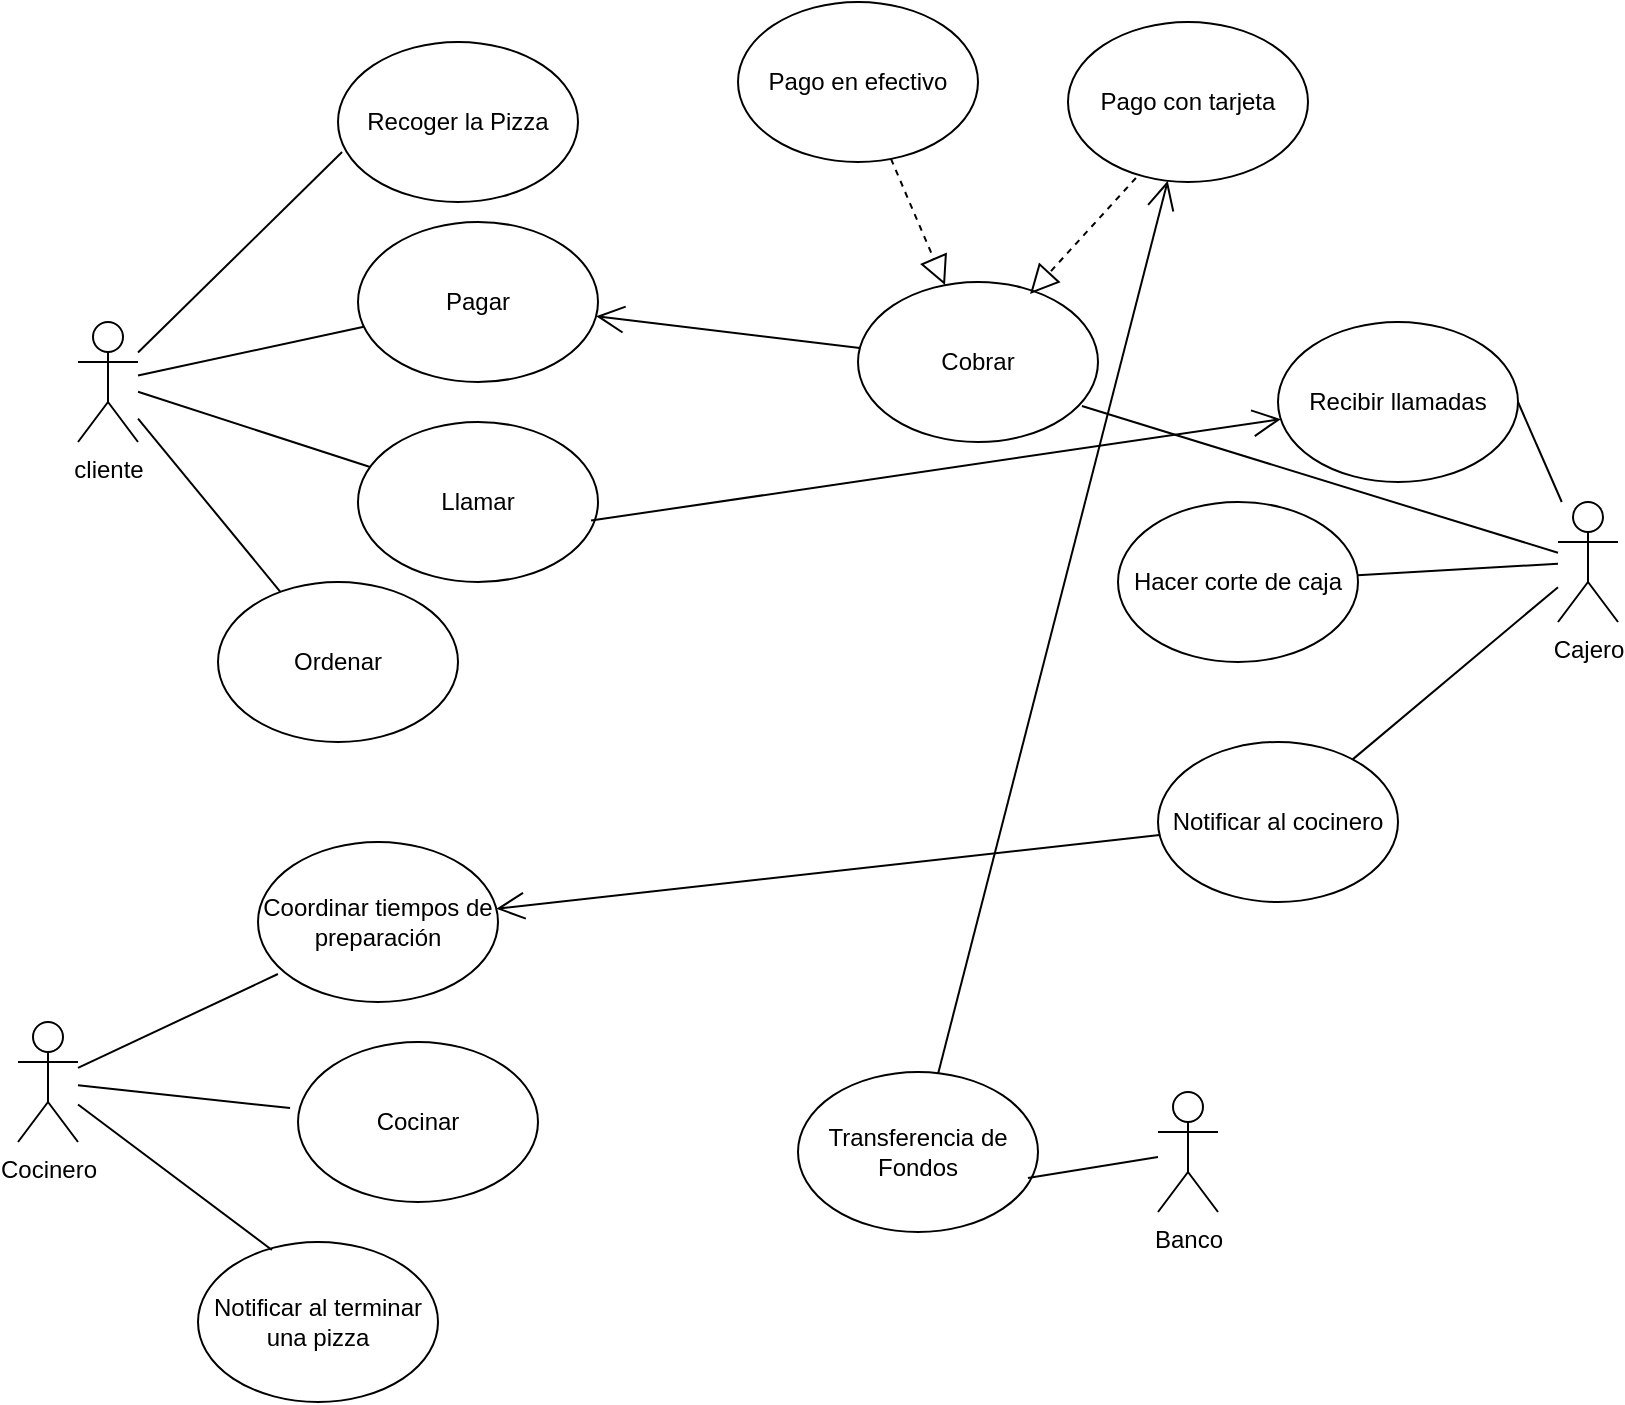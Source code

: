 <mxfile version="22.1.21" type="github">
  <diagram name="Página-1" id="X--nigl0-WGzkR76D9oi">
    <mxGraphModel dx="1018" dy="418" grid="1" gridSize="10" guides="1" tooltips="1" connect="1" arrows="1" fold="1" page="1" pageScale="1" pageWidth="827" pageHeight="1169" math="0" shadow="0">
      <root>
        <mxCell id="0" />
        <mxCell id="1" parent="0" />
        <mxCell id="VK7BP7vXFEG7lASL9OT0-1" value="Banco" style="shape=umlActor;verticalLabelPosition=bottom;verticalAlign=top;html=1;outlineConnect=0;" vertex="1" parent="1">
          <mxGeometry x="640" y="555" width="30" height="60" as="geometry" />
        </mxCell>
        <mxCell id="VK7BP7vXFEG7lASL9OT0-2" value="Cajero" style="shape=umlActor;verticalLabelPosition=bottom;verticalAlign=top;html=1;outlineConnect=0;" vertex="1" parent="1">
          <mxGeometry x="840" y="260" width="30" height="60" as="geometry" />
        </mxCell>
        <mxCell id="VK7BP7vXFEG7lASL9OT0-3" value="Cocinero" style="shape=umlActor;verticalLabelPosition=bottom;verticalAlign=top;html=1;outlineConnect=0;" vertex="1" parent="1">
          <mxGeometry x="70" y="520" width="30" height="60" as="geometry" />
        </mxCell>
        <mxCell id="VK7BP7vXFEG7lASL9OT0-4" value="cliente" style="shape=umlActor;verticalLabelPosition=bottom;verticalAlign=top;html=1;outlineConnect=0;" vertex="1" parent="1">
          <mxGeometry x="100" y="170" width="30" height="60" as="geometry" />
        </mxCell>
        <mxCell id="VK7BP7vXFEG7lASL9OT0-6" value="Pagar" style="ellipse;whiteSpace=wrap;html=1;" vertex="1" parent="1">
          <mxGeometry x="240" y="120" width="120" height="80" as="geometry" />
        </mxCell>
        <mxCell id="VK7BP7vXFEG7lASL9OT0-7" value="Recoger la Pizza" style="ellipse;whiteSpace=wrap;html=1;" vertex="1" parent="1">
          <mxGeometry x="230" y="30" width="120" height="80" as="geometry" />
        </mxCell>
        <mxCell id="VK7BP7vXFEG7lASL9OT0-8" value="Ordenar" style="ellipse;whiteSpace=wrap;html=1;" vertex="1" parent="1">
          <mxGeometry x="170" y="300" width="120" height="80" as="geometry" />
        </mxCell>
        <mxCell id="VK7BP7vXFEG7lASL9OT0-9" value="Transferencia de Fondos" style="ellipse;whiteSpace=wrap;html=1;" vertex="1" parent="1">
          <mxGeometry x="460" y="545" width="120" height="80" as="geometry" />
        </mxCell>
        <mxCell id="VK7BP7vXFEG7lASL9OT0-10" value="Notificar al terminar una pizza" style="ellipse;whiteSpace=wrap;html=1;" vertex="1" parent="1">
          <mxGeometry x="160" y="630" width="120" height="80" as="geometry" />
        </mxCell>
        <mxCell id="VK7BP7vXFEG7lASL9OT0-11" value="Coordinar tiempos de preparación" style="ellipse;whiteSpace=wrap;html=1;" vertex="1" parent="1">
          <mxGeometry x="190" y="430" width="120" height="80" as="geometry" />
        </mxCell>
        <mxCell id="VK7BP7vXFEG7lASL9OT0-12" value="Cocinar" style="ellipse;whiteSpace=wrap;html=1;" vertex="1" parent="1">
          <mxGeometry x="210" y="530" width="120" height="80" as="geometry" />
        </mxCell>
        <mxCell id="VK7BP7vXFEG7lASL9OT0-13" value="Recibir llamadas" style="ellipse;whiteSpace=wrap;html=1;" vertex="1" parent="1">
          <mxGeometry x="700" y="170" width="120" height="80" as="geometry" />
        </mxCell>
        <mxCell id="VK7BP7vXFEG7lASL9OT0-14" value="Cobrar" style="ellipse;whiteSpace=wrap;html=1;" vertex="1" parent="1">
          <mxGeometry x="490" y="150" width="120" height="80" as="geometry" />
        </mxCell>
        <mxCell id="VK7BP7vXFEG7lASL9OT0-15" value="Llamar" style="ellipse;whiteSpace=wrap;html=1;" vertex="1" parent="1">
          <mxGeometry x="240" y="220" width="120" height="80" as="geometry" />
        </mxCell>
        <mxCell id="VK7BP7vXFEG7lASL9OT0-17" value="" style="endArrow=none;html=1;rounded=0;entryX=0.017;entryY=0.688;entryDx=0;entryDy=0;entryPerimeter=0;" edge="1" parent="1" source="VK7BP7vXFEG7lASL9OT0-4" target="VK7BP7vXFEG7lASL9OT0-7">
          <mxGeometry width="50" height="50" relative="1" as="geometry">
            <mxPoint x="390" y="300" as="sourcePoint" />
            <mxPoint x="440" y="250" as="targetPoint" />
          </mxGeometry>
        </mxCell>
        <mxCell id="VK7BP7vXFEG7lASL9OT0-18" value="" style="endArrow=none;html=1;rounded=0;" edge="1" parent="1" source="VK7BP7vXFEG7lASL9OT0-4" target="VK7BP7vXFEG7lASL9OT0-6">
          <mxGeometry width="50" height="50" relative="1" as="geometry">
            <mxPoint x="140" y="195" as="sourcePoint" />
            <mxPoint x="242" y="95" as="targetPoint" />
          </mxGeometry>
        </mxCell>
        <mxCell id="VK7BP7vXFEG7lASL9OT0-19" value="" style="endArrow=none;html=1;rounded=0;" edge="1" parent="1" source="VK7BP7vXFEG7lASL9OT0-4" target="VK7BP7vXFEG7lASL9OT0-8">
          <mxGeometry width="50" height="50" relative="1" as="geometry">
            <mxPoint x="140" y="207" as="sourcePoint" />
            <mxPoint x="253" y="182" as="targetPoint" />
          </mxGeometry>
        </mxCell>
        <mxCell id="VK7BP7vXFEG7lASL9OT0-22" value="" style="endArrow=none;html=1;rounded=0;entryX=0.933;entryY=0.775;entryDx=0;entryDy=0;entryPerimeter=0;" edge="1" parent="1" source="VK7BP7vXFEG7lASL9OT0-2" target="VK7BP7vXFEG7lASL9OT0-14">
          <mxGeometry width="50" height="50" relative="1" as="geometry">
            <mxPoint x="260" y="247" as="sourcePoint" />
            <mxPoint x="373" y="222" as="targetPoint" />
          </mxGeometry>
        </mxCell>
        <mxCell id="VK7BP7vXFEG7lASL9OT0-23" value="" style="endArrow=none;html=1;rounded=0;exitX=0.958;exitY=0.663;exitDx=0;exitDy=0;exitPerimeter=0;" edge="1" parent="1" source="VK7BP7vXFEG7lASL9OT0-9" target="VK7BP7vXFEG7lASL9OT0-1">
          <mxGeometry width="50" height="50" relative="1" as="geometry">
            <mxPoint x="645" y="532" as="sourcePoint" />
            <mxPoint x="710" y="625" as="targetPoint" />
          </mxGeometry>
        </mxCell>
        <mxCell id="VK7BP7vXFEG7lASL9OT0-24" value="" style="endArrow=none;html=1;rounded=0;entryX=0.083;entryY=0.825;entryDx=0;entryDy=0;entryPerimeter=0;" edge="1" parent="1" source="VK7BP7vXFEG7lASL9OT0-3" target="VK7BP7vXFEG7lASL9OT0-11">
          <mxGeometry width="50" height="50" relative="1" as="geometry">
            <mxPoint x="615" y="483" as="sourcePoint" />
            <mxPoint x="670" y="496" as="targetPoint" />
          </mxGeometry>
        </mxCell>
        <mxCell id="VK7BP7vXFEG7lASL9OT0-25" value="" style="endArrow=none;html=1;rounded=0;entryX=-0.033;entryY=0.413;entryDx=0;entryDy=0;entryPerimeter=0;" edge="1" parent="1" source="VK7BP7vXFEG7lASL9OT0-3" target="VK7BP7vXFEG7lASL9OT0-12">
          <mxGeometry width="50" height="50" relative="1" as="geometry">
            <mxPoint x="110" y="553" as="sourcePoint" />
            <mxPoint x="210" y="506" as="targetPoint" />
          </mxGeometry>
        </mxCell>
        <mxCell id="VK7BP7vXFEG7lASL9OT0-26" value="" style="endArrow=none;html=1;rounded=0;entryX=0.308;entryY=0.05;entryDx=0;entryDy=0;entryPerimeter=0;" edge="1" parent="1" source="VK7BP7vXFEG7lASL9OT0-3" target="VK7BP7vXFEG7lASL9OT0-10">
          <mxGeometry width="50" height="50" relative="1" as="geometry">
            <mxPoint x="120" y="563" as="sourcePoint" />
            <mxPoint x="220" y="516" as="targetPoint" />
          </mxGeometry>
        </mxCell>
        <mxCell id="VK7BP7vXFEG7lASL9OT0-27" value="Hacer corte de caja" style="ellipse;whiteSpace=wrap;html=1;" vertex="1" parent="1">
          <mxGeometry x="620" y="260" width="120" height="80" as="geometry" />
        </mxCell>
        <mxCell id="VK7BP7vXFEG7lASL9OT0-28" value="" style="endArrow=none;html=1;rounded=0;entryX=1;entryY=0.5;entryDx=0;entryDy=0;" edge="1" parent="1" source="VK7BP7vXFEG7lASL9OT0-2" target="VK7BP7vXFEG7lASL9OT0-13">
          <mxGeometry width="50" height="50" relative="1" as="geometry">
            <mxPoint x="850" y="288" as="sourcePoint" />
            <mxPoint x="742" y="202" as="targetPoint" />
          </mxGeometry>
        </mxCell>
        <mxCell id="VK7BP7vXFEG7lASL9OT0-29" value="" style="endArrow=none;html=1;rounded=0;" edge="1" parent="1" source="VK7BP7vXFEG7lASL9OT0-2" target="VK7BP7vXFEG7lASL9OT0-27">
          <mxGeometry width="50" height="50" relative="1" as="geometry">
            <mxPoint x="860" y="298" as="sourcePoint" />
            <mxPoint x="752" y="212" as="targetPoint" />
          </mxGeometry>
        </mxCell>
        <mxCell id="VK7BP7vXFEG7lASL9OT0-30" value="" style="endArrow=block;dashed=1;endFill=0;endSize=12;html=1;rounded=0;" edge="1" parent="1" source="VK7BP7vXFEG7lASL9OT0-32" target="VK7BP7vXFEG7lASL9OT0-14">
          <mxGeometry width="160" relative="1" as="geometry">
            <mxPoint x="546" y="86" as="sourcePoint" />
            <mxPoint x="645" y="40" as="targetPoint" />
          </mxGeometry>
        </mxCell>
        <mxCell id="VK7BP7vXFEG7lASL9OT0-31" value="" style="endArrow=block;dashed=1;endFill=0;endSize=12;html=1;rounded=0;entryX=0.717;entryY=0.075;entryDx=0;entryDy=0;entryPerimeter=0;exitX=0.283;exitY=0.975;exitDx=0;exitDy=0;exitPerimeter=0;" edge="1" parent="1" source="VK7BP7vXFEG7lASL9OT0-33" target="VK7BP7vXFEG7lASL9OT0-14">
          <mxGeometry width="160" relative="1" as="geometry">
            <mxPoint x="635" y="80" as="sourcePoint" />
            <mxPoint x="558" y="134" as="targetPoint" />
          </mxGeometry>
        </mxCell>
        <mxCell id="VK7BP7vXFEG7lASL9OT0-32" value="Pago en efectivo" style="ellipse;whiteSpace=wrap;html=1;" vertex="1" parent="1">
          <mxGeometry x="430" y="10" width="120" height="80" as="geometry" />
        </mxCell>
        <mxCell id="VK7BP7vXFEG7lASL9OT0-33" value="Pago con tarjeta" style="ellipse;whiteSpace=wrap;html=1;" vertex="1" parent="1">
          <mxGeometry x="595" y="20" width="120" height="80" as="geometry" />
        </mxCell>
        <mxCell id="VK7BP7vXFEG7lASL9OT0-34" value="Notificar al cocinero" style="ellipse;whiteSpace=wrap;html=1;" vertex="1" parent="1">
          <mxGeometry x="640" y="380" width="120" height="80" as="geometry" />
        </mxCell>
        <mxCell id="VK7BP7vXFEG7lASL9OT0-35" value="" style="endArrow=none;html=1;rounded=0;" edge="1" parent="1" target="VK7BP7vXFEG7lASL9OT0-34" source="VK7BP7vXFEG7lASL9OT0-2">
          <mxGeometry width="50" height="50" relative="1" as="geometry">
            <mxPoint x="930" y="350.001" as="sourcePoint" />
            <mxPoint x="852" y="276.42" as="targetPoint" />
          </mxGeometry>
        </mxCell>
        <mxCell id="VK7BP7vXFEG7lASL9OT0-36" value="" style="endArrow=none;html=1;rounded=0;" edge="1" parent="1" source="VK7BP7vXFEG7lASL9OT0-4" target="VK7BP7vXFEG7lASL9OT0-15">
          <mxGeometry width="50" height="50" relative="1" as="geometry">
            <mxPoint x="140" y="228" as="sourcePoint" />
            <mxPoint x="211" y="315" as="targetPoint" />
          </mxGeometry>
        </mxCell>
        <mxCell id="VK7BP7vXFEG7lASL9OT0-41" value="" style="endArrow=open;endFill=1;endSize=12;html=1;rounded=0;exitX=0.971;exitY=0.616;exitDx=0;exitDy=0;exitPerimeter=0;" edge="1" parent="1" source="VK7BP7vXFEG7lASL9OT0-15" target="VK7BP7vXFEG7lASL9OT0-13">
          <mxGeometry width="160" relative="1" as="geometry">
            <mxPoint x="380" y="280" as="sourcePoint" />
            <mxPoint x="540" y="280" as="targetPoint" />
          </mxGeometry>
        </mxCell>
        <mxCell id="VK7BP7vXFEG7lASL9OT0-42" value="" style="endArrow=open;endFill=1;endSize=12;html=1;rounded=0;" edge="1" parent="1" source="VK7BP7vXFEG7lASL9OT0-9" target="VK7BP7vXFEG7lASL9OT0-33">
          <mxGeometry width="160" relative="1" as="geometry">
            <mxPoint x="367" y="279" as="sourcePoint" />
            <mxPoint x="673" y="212" as="targetPoint" />
          </mxGeometry>
        </mxCell>
        <mxCell id="VK7BP7vXFEG7lASL9OT0-43" value="" style="endArrow=open;endFill=1;endSize=12;html=1;rounded=0;" edge="1" parent="1" source="VK7BP7vXFEG7lASL9OT0-34" target="VK7BP7vXFEG7lASL9OT0-11">
          <mxGeometry width="160" relative="1" as="geometry">
            <mxPoint x="570" y="460" as="sourcePoint" />
            <mxPoint x="470" y="280" as="targetPoint" />
          </mxGeometry>
        </mxCell>
        <mxCell id="VK7BP7vXFEG7lASL9OT0-44" value="" style="endArrow=open;endFill=1;endSize=12;html=1;rounded=0;" edge="1" parent="1" source="VK7BP7vXFEG7lASL9OT0-14" target="VK7BP7vXFEG7lASL9OT0-6">
          <mxGeometry width="160" relative="1" as="geometry">
            <mxPoint x="340" y="423.5" as="sourcePoint" />
            <mxPoint x="455" y="-23.5" as="targetPoint" />
          </mxGeometry>
        </mxCell>
      </root>
    </mxGraphModel>
  </diagram>
</mxfile>
